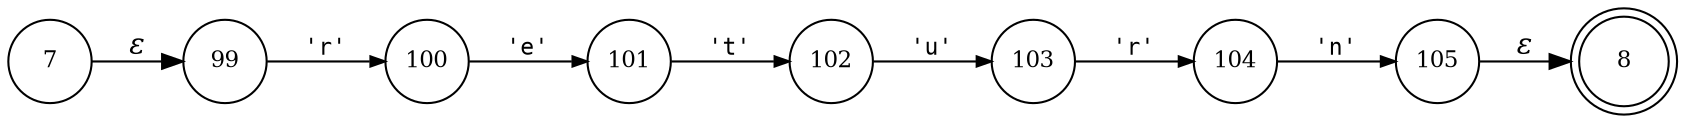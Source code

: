 digraph ATN {
rankdir=LR;
s8[fontsize=11, label="8", shape=doublecircle, fixedsize=true, width=.6];
s99[fontsize=11,label="99", shape=circle, fixedsize=true, width=.55, peripheries=1];
s100[fontsize=11,label="100", shape=circle, fixedsize=true, width=.55, peripheries=1];
s101[fontsize=11,label="101", shape=circle, fixedsize=true, width=.55, peripheries=1];
s102[fontsize=11,label="102", shape=circle, fixedsize=true, width=.55, peripheries=1];
s7[fontsize=11,label="7", shape=circle, fixedsize=true, width=.55, peripheries=1];
s103[fontsize=11,label="103", shape=circle, fixedsize=true, width=.55, peripheries=1];
s104[fontsize=11,label="104", shape=circle, fixedsize=true, width=.55, peripheries=1];
s105[fontsize=11,label="105", shape=circle, fixedsize=true, width=.55, peripheries=1];
s7 -> s99 [fontname="Times-Italic", label="&epsilon;"];
s99 -> s100 [fontsize=11, fontname="Courier", arrowsize=.7, label = "'r'", arrowhead = normal];
s100 -> s101 [fontsize=11, fontname="Courier", arrowsize=.7, label = "'e'", arrowhead = normal];
s101 -> s102 [fontsize=11, fontname="Courier", arrowsize=.7, label = "'t'", arrowhead = normal];
s102 -> s103 [fontsize=11, fontname="Courier", arrowsize=.7, label = "'u'", arrowhead = normal];
s103 -> s104 [fontsize=11, fontname="Courier", arrowsize=.7, label = "'r'", arrowhead = normal];
s104 -> s105 [fontsize=11, fontname="Courier", arrowsize=.7, label = "'n'", arrowhead = normal];
s105 -> s8 [fontname="Times-Italic", label="&epsilon;"];
}
